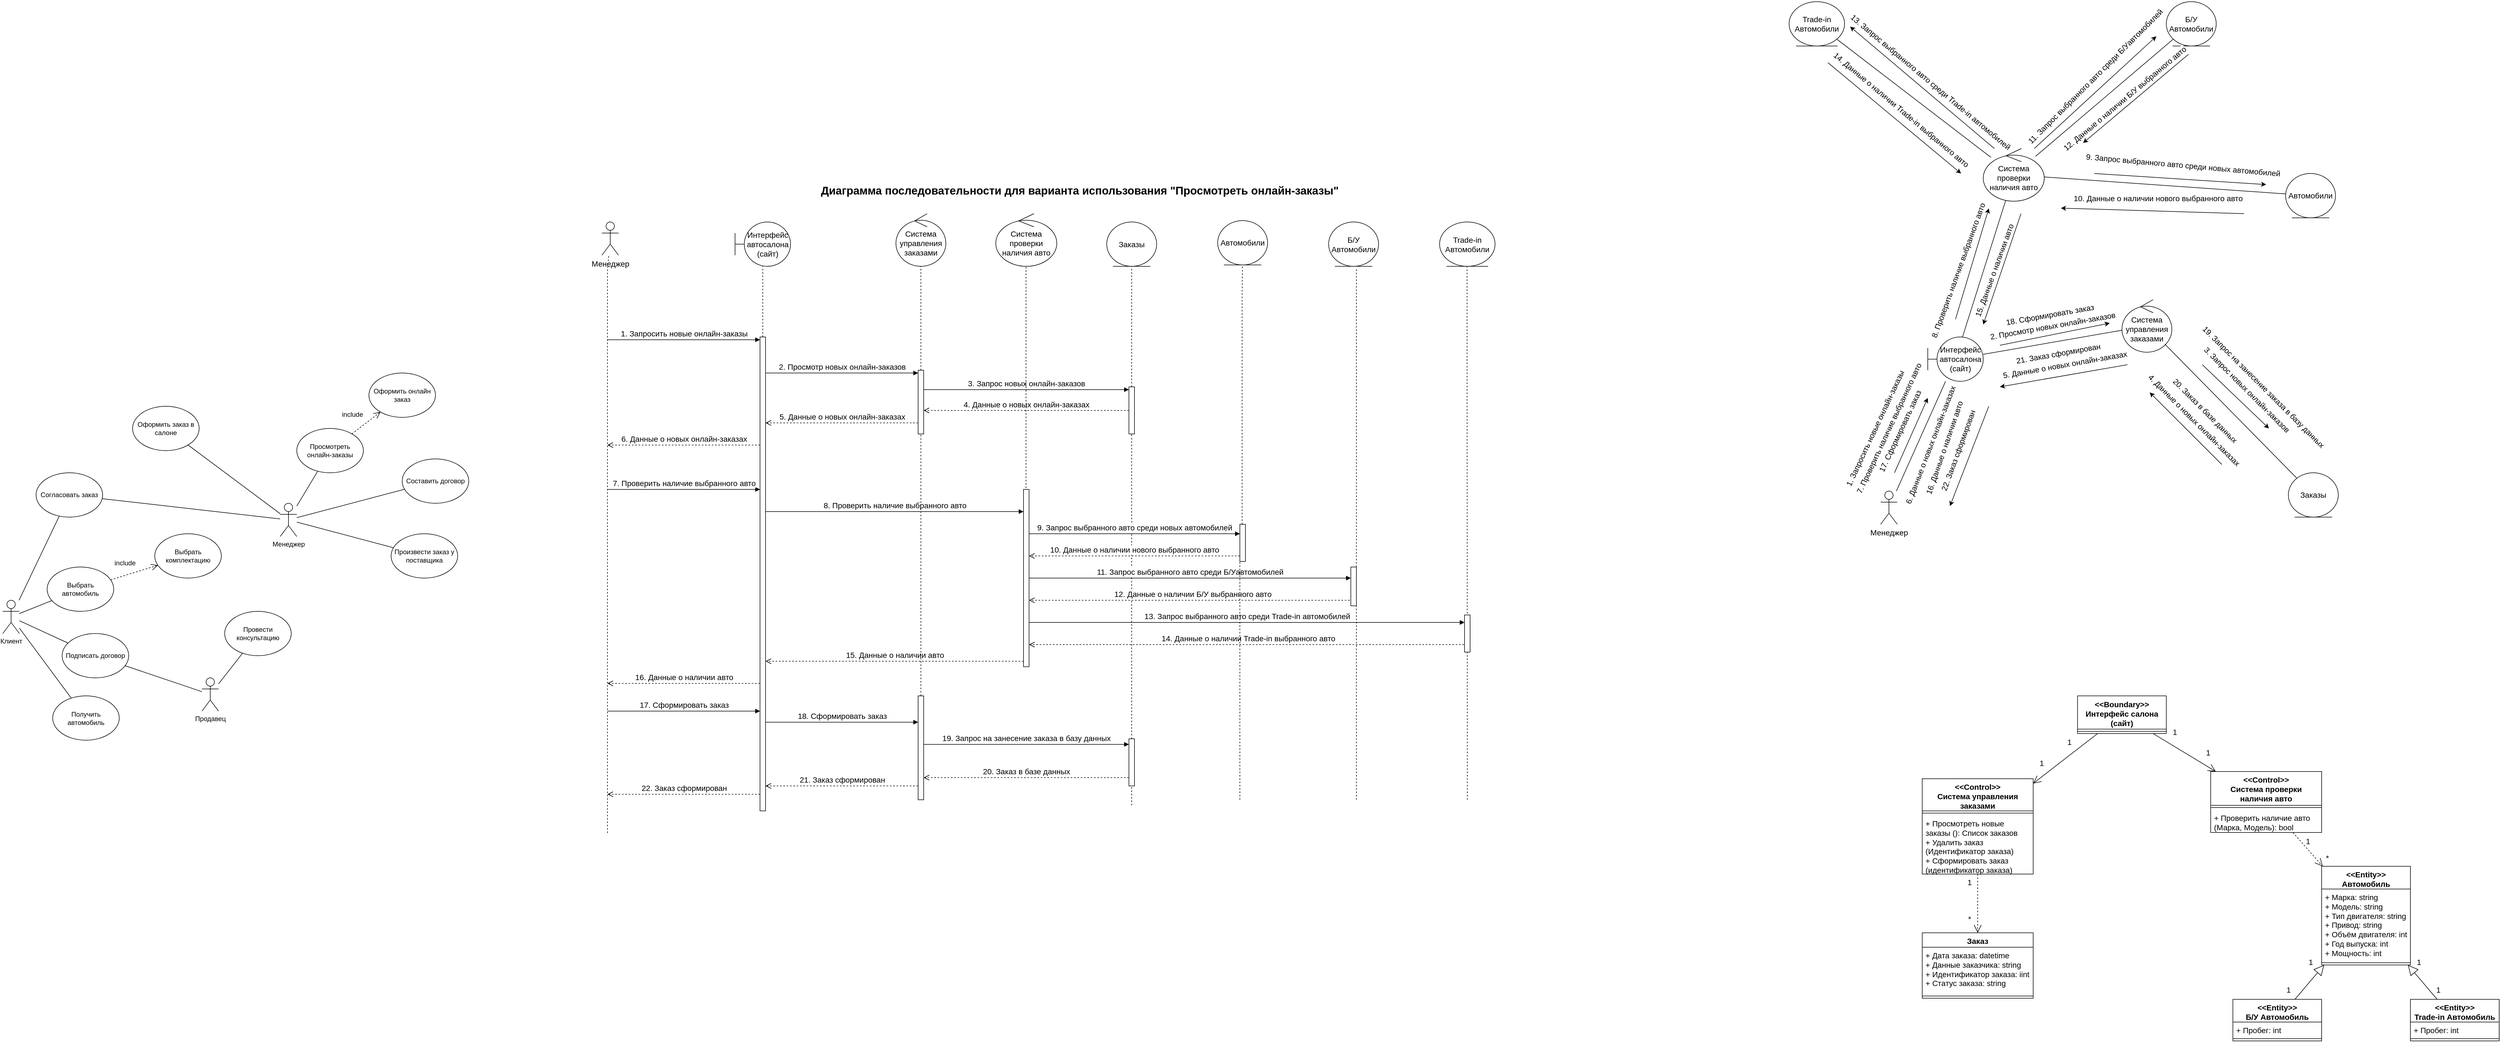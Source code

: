 <mxfile version="24.4.9" type="device">
  <diagram name="Страница — 1" id="2SIQm7E5dT8MYux1pku_">
    <mxGraphModel dx="1733" dy="2118" grid="1" gridSize="10" guides="1" tooltips="1" connect="1" arrows="1" fold="1" page="1" pageScale="1" pageWidth="827" pageHeight="1169" math="0" shadow="0">
      <root>
        <mxCell id="0" />
        <mxCell id="1" parent="0" />
        <mxCell id="SuQCljgCmP5aGSZ86cnu-1" value="Менеджер" style="shape=umlActor;verticalLabelPosition=bottom;verticalAlign=top;html=1;outlineConnect=0;" parent="1" vertex="1">
          <mxGeometry x="560" y="585" width="30" height="60" as="geometry" />
        </mxCell>
        <mxCell id="SuQCljgCmP5aGSZ86cnu-2" value="Просмотреть онлайн-заказы" style="ellipse;whiteSpace=wrap;html=1;" parent="1" vertex="1">
          <mxGeometry x="590" y="450" width="120" height="80" as="geometry" />
        </mxCell>
        <mxCell id="SuQCljgCmP5aGSZ86cnu-3" value="" style="endArrow=none;html=1;rounded=0;" parent="1" source="SuQCljgCmP5aGSZ86cnu-1" target="SuQCljgCmP5aGSZ86cnu-2" edge="1">
          <mxGeometry width="50" height="50" relative="1" as="geometry">
            <mxPoint x="800" y="700" as="sourcePoint" />
            <mxPoint x="850" y="650" as="targetPoint" />
          </mxGeometry>
        </mxCell>
        <mxCell id="SuQCljgCmP5aGSZ86cnu-6" value="Клиент" style="shape=umlActor;verticalLabelPosition=bottom;verticalAlign=top;html=1;outlineConnect=0;" parent="1" vertex="1">
          <mxGeometry x="60" y="760" width="30" height="60" as="geometry" />
        </mxCell>
        <mxCell id="SuQCljgCmP5aGSZ86cnu-7" value="Выбрать автомобиль" style="ellipse;whiteSpace=wrap;html=1;" parent="1" vertex="1">
          <mxGeometry x="140" y="700" width="120" height="80" as="geometry" />
        </mxCell>
        <mxCell id="SuQCljgCmP5aGSZ86cnu-8" value="" style="endArrow=none;html=1;rounded=0;" parent="1" source="SuQCljgCmP5aGSZ86cnu-6" target="SuQCljgCmP5aGSZ86cnu-7" edge="1">
          <mxGeometry width="50" height="50" relative="1" as="geometry">
            <mxPoint x="190" y="850" as="sourcePoint" />
            <mxPoint x="240" y="800" as="targetPoint" />
          </mxGeometry>
        </mxCell>
        <mxCell id="SuQCljgCmP5aGSZ86cnu-10" value="Выбрать комплектацию" style="ellipse;whiteSpace=wrap;html=1;" parent="1" vertex="1">
          <mxGeometry x="334" y="640" width="120" height="80" as="geometry" />
        </mxCell>
        <mxCell id="SuQCljgCmP5aGSZ86cnu-11" value="" style="endArrow=open;html=1;rounded=0;endFill=0;strokeWidth=1;endSize=10;dashed=1;" parent="1" source="SuQCljgCmP5aGSZ86cnu-7" target="SuQCljgCmP5aGSZ86cnu-10" edge="1">
          <mxGeometry width="50" height="50" relative="1" as="geometry">
            <mxPoint x="380" y="790" as="sourcePoint" />
            <mxPoint x="430" y="740" as="targetPoint" />
          </mxGeometry>
        </mxCell>
        <mxCell id="SuQCljgCmP5aGSZ86cnu-12" value="include" style="text;html=1;align=center;verticalAlign=middle;resizable=0;points=[];autosize=1;strokeColor=none;fillColor=none;" parent="1" vertex="1">
          <mxGeometry x="250" y="678" width="60" height="30" as="geometry" />
        </mxCell>
        <mxCell id="SuQCljgCmP5aGSZ86cnu-15" value="Оформить онлайн заказ" style="ellipse;whiteSpace=wrap;html=1;" parent="1" vertex="1">
          <mxGeometry x="720" y="350" width="120" height="80" as="geometry" />
        </mxCell>
        <mxCell id="SuQCljgCmP5aGSZ86cnu-16" value="Составить договор" style="ellipse;whiteSpace=wrap;html=1;" parent="1" vertex="1">
          <mxGeometry x="780" y="505" width="120" height="80" as="geometry" />
        </mxCell>
        <mxCell id="SuQCljgCmP5aGSZ86cnu-17" value="" style="endArrow=none;html=1;rounded=0;" parent="1" source="SuQCljgCmP5aGSZ86cnu-6" target="SuQCljgCmP5aGSZ86cnu-45" edge="1">
          <mxGeometry width="50" height="50" relative="1" as="geometry">
            <mxPoint x="180" y="640.001" as="sourcePoint" />
            <mxPoint x="320.036" y="636.745" as="targetPoint" />
          </mxGeometry>
        </mxCell>
        <mxCell id="SuQCljgCmP5aGSZ86cnu-18" value="Продавец" style="shape=umlActor;verticalLabelPosition=bottom;verticalAlign=top;html=1;outlineConnect=0;" parent="1" vertex="1">
          <mxGeometry x="419" y="900" width="30" height="60" as="geometry" />
        </mxCell>
        <mxCell id="SuQCljgCmP5aGSZ86cnu-19" value="Провести консультацию" style="ellipse;whiteSpace=wrap;html=1;" parent="1" vertex="1">
          <mxGeometry x="460" y="780" width="120" height="80" as="geometry" />
        </mxCell>
        <mxCell id="SuQCljgCmP5aGSZ86cnu-20" value="" style="endArrow=none;html=1;rounded=0;" parent="1" source="SuQCljgCmP5aGSZ86cnu-18" target="SuQCljgCmP5aGSZ86cnu-19" edge="1">
          <mxGeometry width="50" height="50" relative="1" as="geometry">
            <mxPoint x="471" y="860" as="sourcePoint" />
            <mxPoint x="521" y="810" as="targetPoint" />
          </mxGeometry>
        </mxCell>
        <mxCell id="SuQCljgCmP5aGSZ86cnu-24" value="" style="endArrow=none;html=1;rounded=0;" parent="1" source="SuQCljgCmP5aGSZ86cnu-1" target="SuQCljgCmP5aGSZ86cnu-25" edge="1">
          <mxGeometry width="50" height="50" relative="1" as="geometry">
            <mxPoint x="750" y="870" as="sourcePoint" />
            <mxPoint x="830" y="850" as="targetPoint" />
          </mxGeometry>
        </mxCell>
        <mxCell id="SuQCljgCmP5aGSZ86cnu-25" value="Произвести заказ у поставщика" style="ellipse;whiteSpace=wrap;html=1;" parent="1" vertex="1">
          <mxGeometry x="760" y="640" width="120" height="80" as="geometry" />
        </mxCell>
        <mxCell id="SuQCljgCmP5aGSZ86cnu-30" value="" style="endArrow=none;html=1;rounded=0;" parent="1" source="SuQCljgCmP5aGSZ86cnu-6" target="SuQCljgCmP5aGSZ86cnu-31" edge="1">
          <mxGeometry width="50" height="50" relative="1" as="geometry">
            <mxPoint x="267" y="870" as="sourcePoint" />
            <mxPoint x="217" y="880" as="targetPoint" />
          </mxGeometry>
        </mxCell>
        <mxCell id="SuQCljgCmP5aGSZ86cnu-31" value="Подписать договор" style="ellipse;whiteSpace=wrap;html=1;" parent="1" vertex="1">
          <mxGeometry x="167" y="820" width="120" height="80" as="geometry" />
        </mxCell>
        <mxCell id="SuQCljgCmP5aGSZ86cnu-32" value="Получить автомобиль" style="ellipse;whiteSpace=wrap;html=1;" parent="1" vertex="1">
          <mxGeometry x="150" y="932.5" width="120" height="80" as="geometry" />
        </mxCell>
        <mxCell id="SuQCljgCmP5aGSZ86cnu-33" value="" style="endArrow=none;html=1;rounded=0;" parent="1" source="SuQCljgCmP5aGSZ86cnu-6" target="SuQCljgCmP5aGSZ86cnu-32" edge="1">
          <mxGeometry width="50" height="50" relative="1" as="geometry">
            <mxPoint x="87" y="940" as="sourcePoint" />
            <mxPoint x="137" y="890" as="targetPoint" />
          </mxGeometry>
        </mxCell>
        <mxCell id="SuQCljgCmP5aGSZ86cnu-34" value="include" style="text;html=1;align=center;verticalAlign=middle;resizable=0;points=[];autosize=1;strokeColor=none;fillColor=none;" parent="1" vertex="1">
          <mxGeometry x="660" y="410" width="60" height="30" as="geometry" />
        </mxCell>
        <mxCell id="SuQCljgCmP5aGSZ86cnu-35" value="" style="endArrow=open;html=1;rounded=0;endFill=0;strokeWidth=1;endSize=10;dashed=1;" parent="1" source="SuQCljgCmP5aGSZ86cnu-2" target="SuQCljgCmP5aGSZ86cnu-15" edge="1">
          <mxGeometry width="50" height="50" relative="1" as="geometry">
            <mxPoint x="943" y="683" as="sourcePoint" />
            <mxPoint x="1029" y="657" as="targetPoint" />
          </mxGeometry>
        </mxCell>
        <mxCell id="SuQCljgCmP5aGSZ86cnu-36" value="" style="endArrow=none;html=1;rounded=0;" parent="1" source="SuQCljgCmP5aGSZ86cnu-18" target="SuQCljgCmP5aGSZ86cnu-31" edge="1">
          <mxGeometry width="50" height="50" relative="1" as="geometry">
            <mxPoint x="347" y="880" as="sourcePoint" />
            <mxPoint x="397" y="830" as="targetPoint" />
          </mxGeometry>
        </mxCell>
        <mxCell id="SuQCljgCmP5aGSZ86cnu-40" value="Оформить заказ в салоне" style="ellipse;whiteSpace=wrap;html=1;" parent="1" vertex="1">
          <mxGeometry x="294" y="410" width="120" height="80" as="geometry" />
        </mxCell>
        <mxCell id="SuQCljgCmP5aGSZ86cnu-41" value="" style="endArrow=none;html=1;rounded=0;" parent="1" source="SuQCljgCmP5aGSZ86cnu-1" target="SuQCljgCmP5aGSZ86cnu-40" edge="1">
          <mxGeometry width="50" height="50" relative="1" as="geometry">
            <mxPoint x="750" y="692" as="sourcePoint" />
            <mxPoint x="922" y="829" as="targetPoint" />
          </mxGeometry>
        </mxCell>
        <mxCell id="SuQCljgCmP5aGSZ86cnu-45" value="Согласовать заказ" style="ellipse;whiteSpace=wrap;html=1;" parent="1" vertex="1">
          <mxGeometry x="120" y="530" width="120" height="80" as="geometry" />
        </mxCell>
        <mxCell id="SuQCljgCmP5aGSZ86cnu-47" value="" style="endArrow=none;html=1;rounded=0;" parent="1" source="SuQCljgCmP5aGSZ86cnu-45" target="SuQCljgCmP5aGSZ86cnu-1" edge="1">
          <mxGeometry width="50" height="50" relative="1" as="geometry">
            <mxPoint x="99" y="770" as="sourcePoint" />
            <mxPoint x="172" y="618" as="targetPoint" />
          </mxGeometry>
        </mxCell>
        <mxCell id="SuQCljgCmP5aGSZ86cnu-48" value="" style="endArrow=none;html=1;rounded=0;" parent="1" source="SuQCljgCmP5aGSZ86cnu-1" target="SuQCljgCmP5aGSZ86cnu-16" edge="1">
          <mxGeometry width="50" height="50" relative="1" as="geometry">
            <mxPoint x="700" y="620" as="sourcePoint" />
            <mxPoint x="750" y="570" as="targetPoint" />
          </mxGeometry>
        </mxCell>
        <mxCell id="SuQCljgCmP5aGSZ86cnu-50" value="&lt;font style=&quot;font-size: 14px;&quot;&gt;Интерфейс автосалона (сайт)&lt;/font&gt;" style="shape=umlBoundary;whiteSpace=wrap;html=1;" parent="1" vertex="1">
          <mxGeometry x="1380" y="77.5" width="100" height="80" as="geometry" />
        </mxCell>
        <mxCell id="SuQCljgCmP5aGSZ86cnu-51" value="&lt;font style=&quot;font-size: 14px;&quot;&gt;Менеджер&lt;/font&gt;" style="shape=umlActor;verticalLabelPosition=bottom;verticalAlign=top;html=1;outlineConnect=0;" parent="1" vertex="1">
          <mxGeometry x="1140" y="77.5" width="30" height="60" as="geometry" />
        </mxCell>
        <mxCell id="SuQCljgCmP5aGSZ86cnu-52" value="" style="endArrow=none;dashed=1;html=1;rounded=0;" parent="1" target="SuQCljgCmP5aGSZ86cnu-51" edge="1">
          <mxGeometry width="50" height="50" relative="1" as="geometry">
            <mxPoint x="1150" y="1180" as="sourcePoint" />
            <mxPoint x="1150" y="145" as="targetPoint" />
            <Array as="points">
              <mxPoint x="1150" y="165" />
            </Array>
          </mxGeometry>
        </mxCell>
        <mxCell id="SuQCljgCmP5aGSZ86cnu-53" value="&lt;font style=&quot;font-size: 14px;&quot;&gt;Система управления заказами&lt;/font&gt;" style="ellipse;shape=umlControl;whiteSpace=wrap;html=1;" parent="1" vertex="1">
          <mxGeometry x="1670" y="62.5" width="90" height="95" as="geometry" />
        </mxCell>
        <mxCell id="SuQCljgCmP5aGSZ86cnu-54" value="&lt;font style=&quot;font-size: 14px;&quot;&gt;Заказы&lt;/font&gt;" style="ellipse;shape=umlEntity;whiteSpace=wrap;html=1;" parent="1" vertex="1">
          <mxGeometry x="2050" y="77.5" width="90" height="80" as="geometry" />
        </mxCell>
        <mxCell id="SuQCljgCmP5aGSZ86cnu-55" value="" style="endArrow=none;dashed=1;html=1;rounded=0;" parent="1" source="SuQCljgCmP5aGSZ86cnu-63" target="SuQCljgCmP5aGSZ86cnu-53" edge="1">
          <mxGeometry width="50" height="50" relative="1" as="geometry">
            <mxPoint x="1715" y="435" as="sourcePoint" />
            <mxPoint x="1660" y="175" as="targetPoint" />
          </mxGeometry>
        </mxCell>
        <mxCell id="SuQCljgCmP5aGSZ86cnu-56" value="" style="endArrow=none;dashed=1;html=1;rounded=0;" parent="1" source="SuQCljgCmP5aGSZ86cnu-59" target="SuQCljgCmP5aGSZ86cnu-50" edge="1">
          <mxGeometry width="50" height="50" relative="1" as="geometry">
            <mxPoint x="1431" y="495" as="sourcePoint" />
            <mxPoint x="1626" y="165" as="targetPoint" />
          </mxGeometry>
        </mxCell>
        <mxCell id="SuQCljgCmP5aGSZ86cnu-57" value="&lt;font style=&quot;font-size: 14px;&quot;&gt;1. Запросить новые онлайн-заказы&lt;/font&gt;" style="html=1;verticalAlign=bottom;endArrow=block;curved=0;rounded=0;entryX=0;entryY=0;entryDx=0;entryDy=5;" parent="1" target="SuQCljgCmP5aGSZ86cnu-59" edge="1">
          <mxGeometry relative="1" as="geometry">
            <mxPoint x="1150" y="290" as="sourcePoint" />
          </mxGeometry>
        </mxCell>
        <mxCell id="SuQCljgCmP5aGSZ86cnu-59" value="" style="html=1;points=[[0,0,0,0,5],[0,1,0,0,-5],[1,0,0,0,5],[1,1,0,0,-5]];perimeter=orthogonalPerimeter;outlineConnect=0;targetShapes=umlLifeline;portConstraint=eastwest;newEdgeStyle={&quot;curved&quot;:0,&quot;rounded&quot;:0};" parent="1" vertex="1">
          <mxGeometry x="1425" y="285" width="10" height="855" as="geometry" />
        </mxCell>
        <mxCell id="SuQCljgCmP5aGSZ86cnu-60" value="&lt;font style=&quot;font-size: 14px;&quot;&gt;2. Просмотр новых онлайн-заказов&lt;/font&gt;" style="html=1;verticalAlign=bottom;endArrow=block;curved=0;rounded=0;entryX=0;entryY=0;entryDx=0;entryDy=5;" parent="1" source="SuQCljgCmP5aGSZ86cnu-59" target="SuQCljgCmP5aGSZ86cnu-63" edge="1">
          <mxGeometry relative="1" as="geometry">
            <mxPoint x="1520" y="240" as="sourcePoint" />
          </mxGeometry>
        </mxCell>
        <mxCell id="SuQCljgCmP5aGSZ86cnu-61" value="&lt;font style=&quot;font-size: 14px;&quot;&gt;5. Данные о новых онлайн-заказах&lt;/font&gt;" style="html=1;verticalAlign=bottom;endArrow=open;dashed=1;endSize=8;curved=0;rounded=0;" parent="1" source="SuQCljgCmP5aGSZ86cnu-63" target="SuQCljgCmP5aGSZ86cnu-59" edge="1">
          <mxGeometry relative="1" as="geometry">
            <mxPoint x="1420.0" y="490" as="targetPoint" />
            <Array as="points">
              <mxPoint x="1570" y="440" />
            </Array>
          </mxGeometry>
        </mxCell>
        <mxCell id="SuQCljgCmP5aGSZ86cnu-62" value="" style="endArrow=none;dashed=1;html=1;rounded=0;" parent="1" target="SuQCljgCmP5aGSZ86cnu-63" edge="1">
          <mxGeometry width="50" height="50" relative="1" as="geometry">
            <mxPoint x="1715" y="435" as="sourcePoint" />
            <mxPoint x="1715" y="155" as="targetPoint" />
          </mxGeometry>
        </mxCell>
        <mxCell id="SuQCljgCmP5aGSZ86cnu-63" value="" style="html=1;points=[[0,0,0,0,5],[0,1,0,0,-5],[1,0,0,0,5],[1,1,0,0,-5]];perimeter=orthogonalPerimeter;outlineConnect=0;targetShapes=umlLifeline;portConstraint=eastwest;newEdgeStyle={&quot;curved&quot;:0,&quot;rounded&quot;:0};" parent="1" vertex="1">
          <mxGeometry x="1710" y="345" width="10" height="115" as="geometry" />
        </mxCell>
        <mxCell id="SuQCljgCmP5aGSZ86cnu-64" value="" style="endArrow=none;dashed=1;html=1;rounded=0;entryX=0.5;entryY=1;entryDx=0;entryDy=0;" parent="1" source="SuQCljgCmP5aGSZ86cnu-68" target="SuQCljgCmP5aGSZ86cnu-54" edge="1">
          <mxGeometry width="50" height="50" relative="1" as="geometry">
            <mxPoint x="2095" y="585" as="sourcePoint" />
            <mxPoint x="2120" y="215" as="targetPoint" />
          </mxGeometry>
        </mxCell>
        <mxCell id="SuQCljgCmP5aGSZ86cnu-65" value="&lt;font style=&quot;font-size: 14px;&quot;&gt;3. Запрос новых онлайн-заказов&lt;/font&gt;" style="html=1;verticalAlign=bottom;endArrow=block;curved=0;rounded=0;entryX=0;entryY=0;entryDx=0;entryDy=5;" parent="1" source="SuQCljgCmP5aGSZ86cnu-63" target="SuQCljgCmP5aGSZ86cnu-68" edge="1">
          <mxGeometry relative="1" as="geometry">
            <mxPoint x="1960" y="450" as="sourcePoint" />
          </mxGeometry>
        </mxCell>
        <mxCell id="SuQCljgCmP5aGSZ86cnu-66" value="&lt;font style=&quot;font-size: 14px;&quot;&gt;4. Данные о новых онлайн-заказах&lt;/font&gt;" style="html=1;verticalAlign=bottom;endArrow=open;dashed=1;endSize=8;curved=0;rounded=0;" parent="1" source="SuQCljgCmP5aGSZ86cnu-68" target="SuQCljgCmP5aGSZ86cnu-63" edge="1">
          <mxGeometry relative="1" as="geometry">
            <mxPoint x="1740" y="435" as="targetPoint" />
            <mxPoint x="2030" y="435" as="sourcePoint" />
          </mxGeometry>
        </mxCell>
        <mxCell id="SuQCljgCmP5aGSZ86cnu-67" value="" style="endArrow=none;dashed=1;html=1;rounded=0;entryX=0.5;entryY=1;entryDx=0;entryDy=0;" parent="1" source="SuQCljgCmP5aGSZ86cnu-116" target="SuQCljgCmP5aGSZ86cnu-68" edge="1">
          <mxGeometry width="50" height="50" relative="1" as="geometry">
            <mxPoint x="2095" y="1130" as="sourcePoint" />
            <mxPoint x="2095" y="148" as="targetPoint" />
          </mxGeometry>
        </mxCell>
        <mxCell id="SuQCljgCmP5aGSZ86cnu-68" value="" style="html=1;points=[[0,0,0,0,5],[0,1,0,0,-5],[1,0,0,0,5],[1,1,0,0,-5]];perimeter=orthogonalPerimeter;outlineConnect=0;targetShapes=umlLifeline;portConstraint=eastwest;newEdgeStyle={&quot;curved&quot;:0,&quot;rounded&quot;:0};" parent="1" vertex="1">
          <mxGeometry x="2090" y="375" width="10" height="85" as="geometry" />
        </mxCell>
        <mxCell id="SuQCljgCmP5aGSZ86cnu-71" value="&lt;span style=&quot;font-size: 14px;&quot;&gt;6. Данные о новых онлайн-заказах&lt;/span&gt;" style="html=1;verticalAlign=bottom;endArrow=open;dashed=1;endSize=8;curved=0;rounded=0;" parent="1" source="SuQCljgCmP5aGSZ86cnu-59" edge="1">
          <mxGeometry x="0.001" relative="1" as="geometry">
            <mxPoint x="1150" y="480" as="targetPoint" />
            <mxPoint x="1404" y="510" as="sourcePoint" />
            <Array as="points">
              <mxPoint x="1300" y="480" />
            </Array>
            <mxPoint as="offset" />
          </mxGeometry>
        </mxCell>
        <mxCell id="SuQCljgCmP5aGSZ86cnu-79" value="&lt;font style=&quot;font-size: 20px;&quot;&gt;&lt;b&gt;Диаграмма последовательности для варианта использования &quot;Просмотреть онлайн-заказы&quot;&lt;/b&gt;&lt;/font&gt;" style="text;html=1;align=center;verticalAlign=middle;resizable=0;points=[];autosize=1;strokeColor=none;fillColor=none;" parent="1" vertex="1">
          <mxGeometry x="1521" width="960" height="40" as="geometry" />
        </mxCell>
        <mxCell id="SuQCljgCmP5aGSZ86cnu-80" value="&lt;font style=&quot;font-size: 14px;&quot;&gt;Автомобили&lt;/font&gt;" style="ellipse;shape=umlEntity;whiteSpace=wrap;html=1;" parent="1" vertex="1">
          <mxGeometry x="2250" y="75" width="90" height="80" as="geometry" />
        </mxCell>
        <mxCell id="SuQCljgCmP5aGSZ86cnu-81" value="&lt;font style=&quot;font-size: 14px;&quot;&gt;Б/У Автомобили&lt;/font&gt;" style="ellipse;shape=umlEntity;whiteSpace=wrap;html=1;" parent="1" vertex="1">
          <mxGeometry x="2450" y="77.5" width="90" height="80" as="geometry" />
        </mxCell>
        <mxCell id="SuQCljgCmP5aGSZ86cnu-82" value="&lt;font style=&quot;font-size: 14px;&quot;&gt;Trade-in&lt;/font&gt;&lt;div style=&quot;font-size: 14px;&quot;&gt;&lt;font style=&quot;font-size: 14px;&quot;&gt;Автомобили&lt;/font&gt;&lt;/div&gt;" style="ellipse;shape=umlEntity;whiteSpace=wrap;html=1;" parent="1" vertex="1">
          <mxGeometry x="2650" y="77.5" width="100" height="80" as="geometry" />
        </mxCell>
        <mxCell id="SuQCljgCmP5aGSZ86cnu-86" value="&lt;font style=&quot;font-size: 14px;&quot;&gt;7. Проверить наличие выбранного авто&lt;/font&gt;" style="html=1;verticalAlign=bottom;endArrow=block;curved=0;rounded=0;" parent="1" edge="1">
          <mxGeometry relative="1" as="geometry">
            <mxPoint x="1150" y="560" as="sourcePoint" />
            <mxPoint x="1425" y="560" as="targetPoint" />
          </mxGeometry>
        </mxCell>
        <mxCell id="SuQCljgCmP5aGSZ86cnu-87" value="&lt;font style=&quot;font-size: 14px;&quot;&gt;Система проверки наличия авто&lt;/font&gt;" style="ellipse;shape=umlControl;whiteSpace=wrap;html=1;" parent="1" vertex="1">
          <mxGeometry x="1850" y="62.5" width="110" height="95" as="geometry" />
        </mxCell>
        <mxCell id="SuQCljgCmP5aGSZ86cnu-88" value="" style="endArrow=none;dashed=1;html=1;rounded=0;" parent="1" source="SuQCljgCmP5aGSZ86cnu-131" target="SuQCljgCmP5aGSZ86cnu-80" edge="1">
          <mxGeometry width="50" height="50" relative="1" as="geometry">
            <mxPoint x="2290" y="1120" as="sourcePoint" />
            <mxPoint x="2294" y="190" as="targetPoint" />
            <Array as="points">
              <mxPoint x="2294" y="216" />
            </Array>
          </mxGeometry>
        </mxCell>
        <mxCell id="SuQCljgCmP5aGSZ86cnu-89" value="" style="endArrow=none;dashed=1;html=1;rounded=0;" parent="1" source="SuQCljgCmP5aGSZ86cnu-133" edge="1">
          <mxGeometry width="50" height="50" relative="1" as="geometry">
            <mxPoint x="2500" y="1120" as="sourcePoint" />
            <mxPoint x="2500" y="160" as="targetPoint" />
            <Array as="points">
              <mxPoint x="2500" y="250" />
            </Array>
          </mxGeometry>
        </mxCell>
        <mxCell id="SuQCljgCmP5aGSZ86cnu-90" value="" style="endArrow=none;dashed=1;html=1;rounded=0;" parent="1" edge="1">
          <mxGeometry width="50" height="50" relative="1" as="geometry">
            <mxPoint x="2700" y="1120" as="sourcePoint" />
            <mxPoint x="2699.5" y="157.5" as="targetPoint" />
            <Array as="points">
              <mxPoint x="2699.5" y="247.5" />
            </Array>
          </mxGeometry>
        </mxCell>
        <mxCell id="SuQCljgCmP5aGSZ86cnu-91" value="" style="endArrow=none;dashed=1;html=1;rounded=0;" parent="1" edge="1">
          <mxGeometry width="50" height="50" relative="1" as="geometry">
            <mxPoint x="1904.5" y="839.5" as="sourcePoint" />
            <mxPoint x="1904.5" y="157.5" as="targetPoint" />
            <Array as="points">
              <mxPoint x="1904.5" y="247.5" />
            </Array>
          </mxGeometry>
        </mxCell>
        <mxCell id="SuQCljgCmP5aGSZ86cnu-92" value="" style="html=1;points=[[0,0,0,0,5],[0,1,0,0,-5],[1,0,0,0,5],[1,1,0,0,-5]];perimeter=orthogonalPerimeter;outlineConnect=0;targetShapes=umlLifeline;portConstraint=eastwest;newEdgeStyle={&quot;curved&quot;:0,&quot;rounded&quot;:0};" parent="1" vertex="1">
          <mxGeometry x="1900" y="560" width="10" height="320" as="geometry" />
        </mxCell>
        <mxCell id="SuQCljgCmP5aGSZ86cnu-98" value="&lt;font style=&quot;font-size: 14px;&quot;&gt;8. Проверить наличие выбранного авто&lt;/font&gt;" style="html=1;verticalAlign=bottom;endArrow=block;curved=0;rounded=0;" parent="1" source="SuQCljgCmP5aGSZ86cnu-59" target="SuQCljgCmP5aGSZ86cnu-92" edge="1">
          <mxGeometry relative="1" as="geometry">
            <mxPoint x="1510" y="600" as="sourcePoint" />
            <mxPoint x="1785" y="600" as="targetPoint" />
            <Array as="points">
              <mxPoint x="1660" y="600" />
            </Array>
          </mxGeometry>
        </mxCell>
        <mxCell id="SuQCljgCmP5aGSZ86cnu-100" value="&lt;font style=&quot;font-size: 14px;&quot;&gt;9. Запрос выбранного авто среди новых автомобилей&lt;/font&gt;" style="html=1;verticalAlign=bottom;endArrow=block;curved=0;rounded=0;" parent="1" source="SuQCljgCmP5aGSZ86cnu-92" edge="1">
          <mxGeometry relative="1" as="geometry">
            <mxPoint x="1930" y="640" as="sourcePoint" />
            <mxPoint x="2290" y="640" as="targetPoint" />
            <Array as="points" />
          </mxGeometry>
        </mxCell>
        <mxCell id="SuQCljgCmP5aGSZ86cnu-101" value="&lt;font style=&quot;font-size: 14px;&quot;&gt;10. Данные о наличии нового выбранного авто&lt;/font&gt;" style="html=1;verticalAlign=bottom;endArrow=open;dashed=1;endSize=8;curved=0;rounded=0;" parent="1" target="SuQCljgCmP5aGSZ86cnu-92" edge="1">
          <mxGeometry relative="1" as="geometry">
            <mxPoint x="1920" y="679.41" as="targetPoint" />
            <mxPoint x="2290" y="680" as="sourcePoint" />
          </mxGeometry>
        </mxCell>
        <mxCell id="SuQCljgCmP5aGSZ86cnu-102" value="&lt;font style=&quot;font-size: 14px;&quot;&gt;11. Запрос выбранного авто среди Б/Уавтомобилей&lt;/font&gt;" style="html=1;verticalAlign=bottom;endArrow=block;curved=0;rounded=0;" parent="1" edge="1">
          <mxGeometry relative="1" as="geometry">
            <mxPoint x="1910" y="720" as="sourcePoint" />
            <mxPoint x="2490" y="720" as="targetPoint" />
            <Array as="points">
              <mxPoint x="2155" y="720" />
            </Array>
          </mxGeometry>
        </mxCell>
        <mxCell id="SuQCljgCmP5aGSZ86cnu-103" value="&lt;font style=&quot;font-size: 14px;&quot;&gt;12. Данные о наличии Б/У выбранного авто&lt;/font&gt;" style="html=1;verticalAlign=bottom;endArrow=open;dashed=1;endSize=8;curved=0;rounded=0;" parent="1" edge="1">
          <mxGeometry relative="1" as="geometry">
            <mxPoint x="1910" y="760" as="targetPoint" />
            <mxPoint x="2500" y="760" as="sourcePoint" />
          </mxGeometry>
        </mxCell>
        <mxCell id="SuQCljgCmP5aGSZ86cnu-104" value="&lt;font style=&quot;font-size: 14px;&quot;&gt;13. Запрос выбранного авто среди Trade-in автомобилей&lt;/font&gt;" style="html=1;verticalAlign=bottom;endArrow=block;curved=0;rounded=0;" parent="1" target="SuQCljgCmP5aGSZ86cnu-135" edge="1">
          <mxGeometry relative="1" as="geometry">
            <mxPoint x="1910" y="800" as="sourcePoint" />
            <mxPoint x="2690" y="800" as="targetPoint" />
            <Array as="points">
              <mxPoint x="2155" y="800" />
            </Array>
          </mxGeometry>
        </mxCell>
        <mxCell id="SuQCljgCmP5aGSZ86cnu-105" value="&lt;font style=&quot;font-size: 14px;&quot;&gt;14. Данные о наличии Trade-in выбранного авто&lt;/font&gt;" style="html=1;verticalAlign=bottom;endArrow=open;dashed=1;endSize=8;curved=0;rounded=0;" parent="1" edge="1">
          <mxGeometry relative="1" as="geometry">
            <mxPoint x="1910" y="840" as="targetPoint" />
            <mxPoint x="2700" y="840" as="sourcePoint" />
          </mxGeometry>
        </mxCell>
        <mxCell id="SuQCljgCmP5aGSZ86cnu-108" value="&lt;font style=&quot;font-size: 14px;&quot;&gt;15. Данные о наличии авто&lt;/font&gt;" style="html=1;verticalAlign=bottom;endArrow=open;dashed=1;endSize=8;curved=0;rounded=0;" parent="1" target="SuQCljgCmP5aGSZ86cnu-59" edge="1">
          <mxGeometry relative="1" as="geometry">
            <mxPoint x="1520" y="870" as="targetPoint" />
            <mxPoint x="1900" y="870" as="sourcePoint" />
          </mxGeometry>
        </mxCell>
        <mxCell id="SuQCljgCmP5aGSZ86cnu-109" value="&lt;font style=&quot;font-size: 14px;&quot;&gt;16. Данные о наличии авто&lt;/font&gt;" style="html=1;verticalAlign=bottom;endArrow=open;dashed=1;endSize=8;curved=0;rounded=0;" parent="1" edge="1">
          <mxGeometry relative="1" as="geometry">
            <mxPoint x="1150" y="910" as="targetPoint" />
            <mxPoint x="1425" y="910" as="sourcePoint" />
          </mxGeometry>
        </mxCell>
        <mxCell id="SuQCljgCmP5aGSZ86cnu-110" value="&lt;font style=&quot;font-size: 14px;&quot;&gt;17. Сформировать заказ&lt;/font&gt;" style="html=1;verticalAlign=bottom;endArrow=block;curved=0;rounded=0;" parent="1" edge="1">
          <mxGeometry relative="1" as="geometry">
            <mxPoint x="1150" y="960" as="sourcePoint" />
            <mxPoint x="1425" y="960" as="targetPoint" />
          </mxGeometry>
        </mxCell>
        <mxCell id="SuQCljgCmP5aGSZ86cnu-111" value="" style="endArrow=none;dashed=1;html=1;rounded=0;" parent="1" source="SuQCljgCmP5aGSZ86cnu-112" target="SuQCljgCmP5aGSZ86cnu-63" edge="1">
          <mxGeometry width="50" height="50" relative="1" as="geometry">
            <mxPoint x="1714" y="1010" as="sourcePoint" />
            <mxPoint x="1714.47" y="470" as="targetPoint" />
          </mxGeometry>
        </mxCell>
        <mxCell id="SuQCljgCmP5aGSZ86cnu-113" value="" style="endArrow=none;dashed=1;html=1;rounded=0;" parent="1" target="SuQCljgCmP5aGSZ86cnu-112" edge="1">
          <mxGeometry width="50" height="50" relative="1" as="geometry">
            <mxPoint x="1714" y="1010" as="sourcePoint" />
            <mxPoint x="1714" y="460" as="targetPoint" />
          </mxGeometry>
        </mxCell>
        <mxCell id="SuQCljgCmP5aGSZ86cnu-112" value="" style="html=1;points=[[0,0,0,0,5],[0,1,0,0,-5],[1,0,0,0,5],[1,1,0,0,-5]];perimeter=orthogonalPerimeter;outlineConnect=0;targetShapes=umlLifeline;portConstraint=eastwest;newEdgeStyle={&quot;curved&quot;:0,&quot;rounded&quot;:0};" parent="1" vertex="1">
          <mxGeometry x="1710" y="932.5" width="10" height="187.5" as="geometry" />
        </mxCell>
        <mxCell id="SuQCljgCmP5aGSZ86cnu-114" value="&lt;font style=&quot;font-size: 14px;&quot;&gt;18. Сформировать заказ&lt;/font&gt;" style="html=1;verticalAlign=bottom;endArrow=block;curved=0;rounded=0;" parent="1" edge="1">
          <mxGeometry relative="1" as="geometry">
            <mxPoint x="1435" y="980" as="sourcePoint" />
            <mxPoint x="1710" y="980" as="targetPoint" />
          </mxGeometry>
        </mxCell>
        <mxCell id="SuQCljgCmP5aGSZ86cnu-117" value="" style="endArrow=none;dashed=1;html=1;rounded=0;entryX=0.5;entryY=1;entryDx=0;entryDy=0;" parent="1" target="SuQCljgCmP5aGSZ86cnu-116" edge="1">
          <mxGeometry width="50" height="50" relative="1" as="geometry">
            <mxPoint x="2095" y="1130" as="sourcePoint" />
            <mxPoint x="2095" y="460" as="targetPoint" />
          </mxGeometry>
        </mxCell>
        <mxCell id="SuQCljgCmP5aGSZ86cnu-116" value="" style="html=1;points=[[0,0,0,0,5],[0,1,0,0,-5],[1,0,0,0,5],[1,1,0,0,-5]];perimeter=orthogonalPerimeter;outlineConnect=0;targetShapes=umlLifeline;portConstraint=eastwest;newEdgeStyle={&quot;curved&quot;:0,&quot;rounded&quot;:0};" parent="1" vertex="1">
          <mxGeometry x="2090" y="1010" width="10" height="85" as="geometry" />
        </mxCell>
        <mxCell id="SuQCljgCmP5aGSZ86cnu-118" value="&lt;font style=&quot;font-size: 14px;&quot;&gt;19. Запрос на занесение заказа в базу данных&lt;/font&gt;" style="html=1;verticalAlign=bottom;endArrow=block;curved=0;rounded=0;" parent="1" target="SuQCljgCmP5aGSZ86cnu-116" edge="1">
          <mxGeometry relative="1" as="geometry">
            <mxPoint x="1720" y="1020" as="sourcePoint" />
            <mxPoint x="1995" y="1020" as="targetPoint" />
          </mxGeometry>
        </mxCell>
        <mxCell id="SuQCljgCmP5aGSZ86cnu-119" value="&lt;font style=&quot;font-size: 14px;&quot;&gt;20. Заказ в базе данных&lt;/font&gt;" style="html=1;verticalAlign=bottom;endArrow=open;dashed=1;endSize=8;curved=0;rounded=0;" parent="1" target="SuQCljgCmP5aGSZ86cnu-112" edge="1">
          <mxGeometry relative="1" as="geometry">
            <mxPoint x="1815" y="1080" as="targetPoint" />
            <mxPoint x="2090" y="1080" as="sourcePoint" />
          </mxGeometry>
        </mxCell>
        <mxCell id="SuQCljgCmP5aGSZ86cnu-120" value="&lt;font style=&quot;font-size: 14px;&quot;&gt;21. Заказ сформирован&lt;/font&gt;" style="html=1;verticalAlign=bottom;endArrow=open;dashed=1;endSize=8;curved=0;rounded=0;" parent="1" target="SuQCljgCmP5aGSZ86cnu-59" edge="1">
          <mxGeometry relative="1" as="geometry">
            <mxPoint x="1400" y="1095" as="targetPoint" />
            <mxPoint x="1710" y="1095" as="sourcePoint" />
          </mxGeometry>
        </mxCell>
        <mxCell id="SuQCljgCmP5aGSZ86cnu-121" value="&lt;font style=&quot;font-size: 14px;&quot;&gt;22. Заказ сформирован&lt;/font&gt;" style="html=1;verticalAlign=bottom;endArrow=open;dashed=1;endSize=8;curved=0;rounded=0;" parent="1" edge="1">
          <mxGeometry relative="1" as="geometry">
            <mxPoint x="1150" y="1110" as="targetPoint" />
            <mxPoint x="1425" y="1110" as="sourcePoint" />
          </mxGeometry>
        </mxCell>
        <mxCell id="SuQCljgCmP5aGSZ86cnu-122" value="&lt;font style=&quot;font-size: 14px;&quot;&gt;Менеджер&lt;/font&gt;" style="shape=umlActor;verticalLabelPosition=bottom;verticalAlign=top;html=1;outlineConnect=0;" parent="1" vertex="1">
          <mxGeometry x="3445" y="563" width="30" height="60" as="geometry" />
        </mxCell>
        <mxCell id="SuQCljgCmP5aGSZ86cnu-123" value="&lt;font style=&quot;font-size: 14px;&quot;&gt;Интерфейс автосалона&lt;/font&gt;&lt;div&gt;&lt;font style=&quot;font-size: 14px;&quot;&gt;(сайт)&lt;/font&gt;&lt;/div&gt;" style="shape=umlBoundary;whiteSpace=wrap;html=1;" parent="1" vertex="1">
          <mxGeometry x="3530" y="285" width="100" height="80" as="geometry" />
        </mxCell>
        <mxCell id="SuQCljgCmP5aGSZ86cnu-124" value="&lt;font style=&quot;font-size: 14px;&quot;&gt;Система управления заказами&lt;/font&gt;" style="ellipse;shape=umlControl;whiteSpace=wrap;html=1;" parent="1" vertex="1">
          <mxGeometry x="3880" y="217.5" width="90" height="95" as="geometry" />
        </mxCell>
        <mxCell id="SuQCljgCmP5aGSZ86cnu-126" value="&lt;font style=&quot;font-size: 14px;&quot;&gt;Заказы&lt;/font&gt;" style="ellipse;shape=umlEntity;whiteSpace=wrap;html=1;" parent="1" vertex="1">
          <mxGeometry x="4180" y="530" width="90" height="80" as="geometry" />
        </mxCell>
        <mxCell id="SuQCljgCmP5aGSZ86cnu-132" value="" style="endArrow=none;dashed=1;html=1;rounded=0;" parent="1" target="SuQCljgCmP5aGSZ86cnu-131" edge="1">
          <mxGeometry width="50" height="50" relative="1" as="geometry">
            <mxPoint x="2290" y="1120" as="sourcePoint" />
            <mxPoint x="2295" y="155" as="targetPoint" />
            <Array as="points" />
          </mxGeometry>
        </mxCell>
        <mxCell id="SuQCljgCmP5aGSZ86cnu-131" value="" style="html=1;points=[[0,0,0,0,5],[0,1,0,0,-5],[1,0,0,0,5],[1,1,0,0,-5]];perimeter=orthogonalPerimeter;outlineConnect=0;targetShapes=umlLifeline;portConstraint=eastwest;newEdgeStyle={&quot;curved&quot;:0,&quot;rounded&quot;:0};" parent="1" vertex="1">
          <mxGeometry x="2290" y="623" width="10" height="67" as="geometry" />
        </mxCell>
        <mxCell id="SuQCljgCmP5aGSZ86cnu-134" value="" style="endArrow=none;dashed=1;html=1;rounded=0;" parent="1" target="SuQCljgCmP5aGSZ86cnu-133" edge="1">
          <mxGeometry width="50" height="50" relative="1" as="geometry">
            <mxPoint x="2500" y="1120" as="sourcePoint" />
            <mxPoint x="2500" y="160" as="targetPoint" />
            <Array as="points" />
          </mxGeometry>
        </mxCell>
        <mxCell id="SuQCljgCmP5aGSZ86cnu-133" value="" style="html=1;points=[[0,0,0,0,5],[0,1,0,0,-5],[1,0,0,0,5],[1,1,0,0,-5]];perimeter=orthogonalPerimeter;outlineConnect=0;targetShapes=umlLifeline;portConstraint=eastwest;newEdgeStyle={&quot;curved&quot;:0,&quot;rounded&quot;:0};" parent="1" vertex="1">
          <mxGeometry x="2490" y="700" width="10" height="70" as="geometry" />
        </mxCell>
        <mxCell id="SuQCljgCmP5aGSZ86cnu-135" value="" style="html=1;points=[[0,0,0,0,5],[0,1,0,0,-5],[1,0,0,0,5],[1,1,0,0,-5]];perimeter=orthogonalPerimeter;outlineConnect=0;targetShapes=umlLifeline;portConstraint=eastwest;newEdgeStyle={&quot;curved&quot;:0,&quot;rounded&quot;:0};" parent="1" vertex="1">
          <mxGeometry x="2695" y="786.5" width="10" height="67" as="geometry" />
        </mxCell>
        <mxCell id="SuQCljgCmP5aGSZ86cnu-139" value="" style="endArrow=none;html=1;rounded=0;" parent="1" source="SuQCljgCmP5aGSZ86cnu-122" target="SuQCljgCmP5aGSZ86cnu-123" edge="1">
          <mxGeometry width="50" height="50" relative="1" as="geometry">
            <mxPoint x="3400" y="500" as="sourcePoint" />
            <mxPoint x="3450" y="450" as="targetPoint" />
          </mxGeometry>
        </mxCell>
        <mxCell id="SuQCljgCmP5aGSZ86cnu-140" value="" style="endArrow=none;html=1;rounded=0;" parent="1" source="SuQCljgCmP5aGSZ86cnu-123" target="SuQCljgCmP5aGSZ86cnu-124" edge="1">
          <mxGeometry width="50" height="50" relative="1" as="geometry">
            <mxPoint x="3300" y="554" as="sourcePoint" />
            <mxPoint x="3540" y="373" as="targetPoint" />
          </mxGeometry>
        </mxCell>
        <mxCell id="SuQCljgCmP5aGSZ86cnu-141" value="" style="endArrow=none;html=1;rounded=0;" parent="1" source="SuQCljgCmP5aGSZ86cnu-124" target="SuQCljgCmP5aGSZ86cnu-126" edge="1">
          <mxGeometry width="50" height="50" relative="1" as="geometry">
            <mxPoint x="3750" y="501" as="sourcePoint" />
            <mxPoint x="4168.287" y="357.427" as="targetPoint" />
          </mxGeometry>
        </mxCell>
        <mxCell id="SuQCljgCmP5aGSZ86cnu-147" value="" style="endArrow=none;html=1;rounded=0;" parent="1" source="SuQCljgCmP5aGSZ86cnu-123" target="SuQCljgCmP5aGSZ86cnu-148" edge="1">
          <mxGeometry width="50" height="50" relative="1" as="geometry">
            <mxPoint x="3640" y="315" as="sourcePoint" />
            <mxPoint x="3730" y="120" as="targetPoint" />
          </mxGeometry>
        </mxCell>
        <mxCell id="SuQCljgCmP5aGSZ86cnu-148" value="&lt;font style=&quot;font-size: 14px;&quot;&gt;Система проверки наличия авто&lt;/font&gt;" style="ellipse;shape=umlControl;whiteSpace=wrap;html=1;" parent="1" vertex="1">
          <mxGeometry x="3630" y="-55" width="110" height="95" as="geometry" />
        </mxCell>
        <mxCell id="SuQCljgCmP5aGSZ86cnu-149" value="&lt;font style=&quot;font-size: 14px;&quot;&gt;Автомобили&lt;/font&gt;" style="ellipse;shape=umlEntity;whiteSpace=wrap;html=1;" parent="1" vertex="1">
          <mxGeometry x="4175" y="-10" width="90" height="80" as="geometry" />
        </mxCell>
        <mxCell id="SuQCljgCmP5aGSZ86cnu-151" value="" style="endArrow=none;html=1;rounded=0;" parent="1" source="SuQCljgCmP5aGSZ86cnu-148" target="SuQCljgCmP5aGSZ86cnu-149" edge="1">
          <mxGeometry width="50" height="50" relative="1" as="geometry">
            <mxPoint x="3619" y="295" as="sourcePoint" />
            <mxPoint x="3746" y="118" as="targetPoint" />
          </mxGeometry>
        </mxCell>
        <mxCell id="SuQCljgCmP5aGSZ86cnu-153" value="" style="endArrow=classic;html=1;rounded=0;" parent="1" edge="1">
          <mxGeometry width="50" height="50" relative="1" as="geometry">
            <mxPoint x="3470" y="530" as="sourcePoint" />
            <mxPoint x="3530" y="395" as="targetPoint" />
          </mxGeometry>
        </mxCell>
        <mxCell id="SuQCljgCmP5aGSZ86cnu-154" value="&lt;span style=&quot;font-size: 14px; background-color: rgb(255, 255, 255);&quot;&gt;1. Запросить новые онлайн-заказы&lt;/span&gt;" style="text;html=1;align=center;verticalAlign=middle;resizable=0;points=[];autosize=1;strokeColor=none;fillColor=none;rotation=-65;" parent="1" vertex="1">
          <mxGeometry x="3310" y="435" width="250" height="30" as="geometry" />
        </mxCell>
        <mxCell id="SuQCljgCmP5aGSZ86cnu-156" value="&lt;span style=&quot;font-size: 14px; background-color: rgb(255, 255, 255);&quot;&gt;2. Просмотр новых онлайн-заказов&lt;/span&gt;" style="text;html=1;align=center;verticalAlign=middle;resizable=0;points=[];autosize=1;strokeColor=none;fillColor=none;rotation=-10;" parent="1" vertex="1">
          <mxGeometry x="3630" y="250" width="250" height="30" as="geometry" />
        </mxCell>
        <mxCell id="SuQCljgCmP5aGSZ86cnu-157" value="" style="endArrow=classic;html=1;rounded=0;" parent="1" edge="1">
          <mxGeometry width="50" height="50" relative="1" as="geometry">
            <mxPoint x="4025" y="335" as="sourcePoint" />
            <mxPoint x="4145" y="450" as="targetPoint" />
          </mxGeometry>
        </mxCell>
        <mxCell id="SuQCljgCmP5aGSZ86cnu-158" value="&lt;span style=&quot;font-size: 14px; background-color: rgb(255, 255, 255);&quot;&gt;3. Запрос новых онлайн-заказов&lt;/span&gt;" style="text;html=1;align=center;verticalAlign=middle;resizable=0;points=[];autosize=1;strokeColor=none;fillColor=none;rotation=45;" parent="1" vertex="1">
          <mxGeometry x="3990" y="365" width="230" height="30" as="geometry" />
        </mxCell>
        <mxCell id="SuQCljgCmP5aGSZ86cnu-159" value="" style="endArrow=classic;html=1;rounded=0;" parent="1" edge="1">
          <mxGeometry width="50" height="50" relative="1" as="geometry">
            <mxPoint x="4060" y="515" as="sourcePoint" />
            <mxPoint x="3930" y="385" as="targetPoint" />
          </mxGeometry>
        </mxCell>
        <mxCell id="SuQCljgCmP5aGSZ86cnu-160" value="&lt;span style=&quot;font-size: 14px; background-color: rgb(255, 255, 255);&quot;&gt;4. Данные о новых онлайн-заказах&lt;/span&gt;" style="text;html=1;align=center;verticalAlign=middle;resizable=0;points=[];autosize=1;strokeColor=none;fillColor=none;rotation=45;" parent="1" vertex="1">
          <mxGeometry x="3885" y="420" width="250" height="30" as="geometry" />
        </mxCell>
        <mxCell id="SuQCljgCmP5aGSZ86cnu-162" value="&lt;span style=&quot;font-size: 14px; background-color: rgb(255, 255, 255);&quot;&gt;5. Данные о новых онлайн-заказах&lt;/span&gt;" style="text;html=1;align=center;verticalAlign=middle;resizable=0;points=[];autosize=1;strokeColor=none;fillColor=none;rotation=-10;" parent="1" vertex="1">
          <mxGeometry x="3652" y="320" width="250" height="30" as="geometry" />
        </mxCell>
        <mxCell id="SuQCljgCmP5aGSZ86cnu-163" value="" style="endArrow=classic;html=1;rounded=0;" parent="1" edge="1">
          <mxGeometry width="50" height="50" relative="1" as="geometry">
            <mxPoint x="3640" y="410" as="sourcePoint" />
            <mxPoint x="3570" y="590" as="targetPoint" />
          </mxGeometry>
        </mxCell>
        <mxCell id="SuQCljgCmP5aGSZ86cnu-164" value="&lt;span style=&quot;font-size: 14px; background-color: rgb(255, 255, 255);&quot;&gt;6. Данные о новых онлайн-заказах&lt;/span&gt;" style="text;html=1;align=center;verticalAlign=middle;resizable=0;points=[];autosize=1;strokeColor=none;fillColor=none;rotation=-69;" parent="1" vertex="1">
          <mxGeometry x="3410" y="465" width="250" height="30" as="geometry" />
        </mxCell>
        <mxCell id="SuQCljgCmP5aGSZ86cnu-166" value="&lt;span style=&quot;font-size: 14px; background-color: rgb(255, 255, 255);&quot;&gt;7. Проверить наличие выбранного авто&lt;/span&gt;" style="text;html=1;align=center;verticalAlign=middle;resizable=0;points=[];autosize=1;strokeColor=none;fillColor=none;rotation=-65;" parent="1" vertex="1">
          <mxGeometry x="3320" y="435" width="280" height="30" as="geometry" />
        </mxCell>
        <mxCell id="SuQCljgCmP5aGSZ86cnu-167" value="" style="endArrow=classic;html=1;rounded=0;" parent="1" edge="1">
          <mxGeometry width="50" height="50" relative="1" as="geometry">
            <mxPoint x="3580" y="253" as="sourcePoint" />
            <mxPoint x="3640" y="53" as="targetPoint" />
          </mxGeometry>
        </mxCell>
        <mxCell id="SuQCljgCmP5aGSZ86cnu-168" value="&lt;span style=&quot;font-size: 14px; background-color: rgb(255, 255, 255);&quot;&gt;8. Проверить наличие выбранного авто&lt;/span&gt;" style="text;html=1;align=center;verticalAlign=middle;resizable=0;points=[];autosize=1;strokeColor=none;fillColor=none;rotation=-70;" parent="1" vertex="1">
          <mxGeometry x="3445" y="150" width="280" height="30" as="geometry" />
        </mxCell>
        <mxCell id="SuQCljgCmP5aGSZ86cnu-169" value="" style="endArrow=classic;html=1;rounded=0;" parent="1" edge="1">
          <mxGeometry width="50" height="50" relative="1" as="geometry">
            <mxPoint x="3830" y="-10" as="sourcePoint" />
            <mxPoint x="4140" y="10" as="targetPoint" />
          </mxGeometry>
        </mxCell>
        <mxCell id="SuQCljgCmP5aGSZ86cnu-170" value="&lt;span style=&quot;font-size: 14px; background-color: rgb(255, 255, 255);&quot;&gt;9. Запрос выбранного авто среди новых автомобилей&lt;/span&gt;" style="text;html=1;align=center;verticalAlign=middle;resizable=0;points=[];autosize=1;strokeColor=none;fillColor=none;rotation=5;" parent="1" vertex="1">
          <mxGeometry x="3800" y="-40" width="380" height="30" as="geometry" />
        </mxCell>
        <mxCell id="SuQCljgCmP5aGSZ86cnu-171" value="&lt;span style=&quot;font-size: 14px; background-color: rgb(255, 255, 255);&quot;&gt;10. Данные о наличии нового выбранного авто&lt;/span&gt;" style="text;html=1;align=center;verticalAlign=middle;resizable=0;points=[];autosize=1;strokeColor=none;fillColor=none;rotation=0;" parent="1" vertex="1">
          <mxGeometry x="3780" y="20" width="330" height="30" as="geometry" />
        </mxCell>
        <mxCell id="SuQCljgCmP5aGSZ86cnu-172" value="" style="endArrow=classic;html=1;rounded=0;" parent="1" edge="1">
          <mxGeometry width="50" height="50" relative="1" as="geometry">
            <mxPoint x="4100" y="62.5" as="sourcePoint" />
            <mxPoint x="3770" y="52.5" as="targetPoint" />
          </mxGeometry>
        </mxCell>
        <mxCell id="SuQCljgCmP5aGSZ86cnu-173" value="&lt;font style=&quot;font-size: 14px;&quot;&gt;Б/У Автомобили&lt;/font&gt;" style="ellipse;shape=umlEntity;whiteSpace=wrap;html=1;" parent="1" vertex="1">
          <mxGeometry x="3960" y="-320" width="90" height="80" as="geometry" />
        </mxCell>
        <mxCell id="SuQCljgCmP5aGSZ86cnu-174" value="" style="endArrow=none;html=1;rounded=0;" parent="1" source="SuQCljgCmP5aGSZ86cnu-148" target="SuQCljgCmP5aGSZ86cnu-173" edge="1">
          <mxGeometry width="50" height="50" relative="1" as="geometry">
            <mxPoint x="3601" y="295" as="sourcePoint" />
            <mxPoint x="3663" y="59" as="targetPoint" />
          </mxGeometry>
        </mxCell>
        <mxCell id="SuQCljgCmP5aGSZ86cnu-175" value="&lt;span style=&quot;font-size: 14px; background-color: rgb(255, 255, 255);&quot;&gt;11. Запрос выбранного авто среди Б/Уавтомобилей&lt;/span&gt;" style="text;html=1;align=center;verticalAlign=middle;resizable=0;points=[];autosize=1;strokeColor=none;fillColor=none;rotation=-45;" parent="1" vertex="1">
          <mxGeometry x="3652" y="-200" width="360" height="30" as="geometry" />
        </mxCell>
        <mxCell id="SuQCljgCmP5aGSZ86cnu-176" value="" style="endArrow=classic;html=1;rounded=0;" parent="1" edge="1">
          <mxGeometry width="50" height="50" relative="1" as="geometry">
            <mxPoint x="3722" y="-55" as="sourcePoint" />
            <mxPoint x="3942" y="-257.5" as="targetPoint" />
          </mxGeometry>
        </mxCell>
        <mxCell id="SuQCljgCmP5aGSZ86cnu-177" value="" style="endArrow=classic;html=1;rounded=0;" parent="1" edge="1">
          <mxGeometry width="50" height="50" relative="1" as="geometry">
            <mxPoint x="4000" y="-225" as="sourcePoint" />
            <mxPoint x="3810" y="-65" as="targetPoint" />
          </mxGeometry>
        </mxCell>
        <mxCell id="SuQCljgCmP5aGSZ86cnu-178" value="&lt;span style=&quot;font-size: 14px; background-color: rgb(255, 255, 255);&quot;&gt;12. Данные о наличии Б/У выбранного авто&lt;/span&gt;" style="text;html=1;align=center;verticalAlign=middle;resizable=0;points=[];autosize=1;strokeColor=none;fillColor=none;rotation=-40;" parent="1" vertex="1">
          <mxGeometry x="3730" y="-160" width="310" height="30" as="geometry" />
        </mxCell>
        <mxCell id="SuQCljgCmP5aGSZ86cnu-179" value="&lt;font style=&quot;font-size: 14px;&quot;&gt;Trade-in&lt;/font&gt;&lt;div style=&quot;font-size: 14px;&quot;&gt;&lt;font style=&quot;font-size: 14px;&quot;&gt;Автомобили&lt;/font&gt;&lt;/div&gt;" style="ellipse;shape=umlEntity;whiteSpace=wrap;html=1;" parent="1" vertex="1">
          <mxGeometry x="3280" y="-320" width="100" height="80" as="geometry" />
        </mxCell>
        <mxCell id="SuQCljgCmP5aGSZ86cnu-180" value="" style="endArrow=none;html=1;rounded=0;" parent="1" source="SuQCljgCmP5aGSZ86cnu-148" target="SuQCljgCmP5aGSZ86cnu-179" edge="1">
          <mxGeometry width="50" height="50" relative="1" as="geometry">
            <mxPoint x="3510" y="-130" as="sourcePoint" />
            <mxPoint x="3560" y="-180" as="targetPoint" />
          </mxGeometry>
        </mxCell>
        <mxCell id="SuQCljgCmP5aGSZ86cnu-181" value="&lt;span style=&quot;font-size: 14px; background-color: rgb(255, 255, 255);&quot;&gt;13. Запрос выбранного авто среди Trade-in автомобилей&lt;/span&gt;" style="text;html=1;align=center;verticalAlign=middle;resizable=0;points=[];autosize=1;strokeColor=none;fillColor=none;rotation=40;" parent="1" vertex="1">
          <mxGeometry x="3340" y="-190" width="390" height="30" as="geometry" />
        </mxCell>
        <mxCell id="SuQCljgCmP5aGSZ86cnu-182" value="" style="endArrow=classic;html=1;rounded=0;" parent="1" edge="1">
          <mxGeometry width="50" height="50" relative="1" as="geometry">
            <mxPoint x="3650" y="-55" as="sourcePoint" />
            <mxPoint x="3390" y="-275" as="targetPoint" />
          </mxGeometry>
        </mxCell>
        <mxCell id="SuQCljgCmP5aGSZ86cnu-183" value="" style="endArrow=classic;html=1;rounded=0;" parent="1" edge="1">
          <mxGeometry width="50" height="50" relative="1" as="geometry">
            <mxPoint x="3350" y="-210" as="sourcePoint" />
            <mxPoint x="3590" y="-10" as="targetPoint" />
          </mxGeometry>
        </mxCell>
        <mxCell id="SuQCljgCmP5aGSZ86cnu-184" value="&lt;span style=&quot;font-size: 14px; background-color: rgb(255, 255, 255);&quot;&gt;14. Данные о наличии Trade-in выбранного авто&lt;/span&gt;" style="text;html=1;align=center;verticalAlign=middle;resizable=0;points=[];autosize=1;strokeColor=none;fillColor=none;rotation=40;" parent="1" vertex="1">
          <mxGeometry x="3312" y="-140" width="340" height="30" as="geometry" />
        </mxCell>
        <mxCell id="SuQCljgCmP5aGSZ86cnu-185" value="" style="endArrow=classic;html=1;rounded=0;" parent="1" edge="1">
          <mxGeometry width="50" height="50" relative="1" as="geometry">
            <mxPoint x="3698" y="62.5" as="sourcePoint" />
            <mxPoint x="3630" y="262.5" as="targetPoint" />
          </mxGeometry>
        </mxCell>
        <mxCell id="SuQCljgCmP5aGSZ86cnu-186" value="&lt;span style=&quot;font-size: 14px; background-color: rgb(255, 255, 255);&quot;&gt;15. Данные о наличии авто&lt;/span&gt;" style="text;html=1;align=center;verticalAlign=middle;resizable=0;points=[];autosize=1;strokeColor=none;fillColor=none;rotation=-70;" parent="1" vertex="1">
          <mxGeometry x="3550" y="150" width="200" height="30" as="geometry" />
        </mxCell>
        <mxCell id="SuQCljgCmP5aGSZ86cnu-188" value="&lt;span style=&quot;font-size: 14px; background-color: rgb(255, 255, 255);&quot;&gt;16. Данные о наличии авто&lt;/span&gt;" style="text;html=1;align=center;verticalAlign=middle;resizable=0;points=[];autosize=1;strokeColor=none;fillColor=none;rotation=-71;" parent="1" vertex="1">
          <mxGeometry x="3460" y="470" width="200" height="30" as="geometry" />
        </mxCell>
        <mxCell id="SuQCljgCmP5aGSZ86cnu-190" value="&lt;span style=&quot;font-size: 14px; background-color: rgb(255, 255, 255);&quot;&gt;17. Сформировать заказ&lt;/span&gt;" style="text;html=1;align=center;verticalAlign=middle;resizable=0;points=[];autosize=1;strokeColor=none;fillColor=none;rotation=-65;" parent="1" vertex="1">
          <mxGeometry x="3390" y="440" width="180" height="30" as="geometry" />
        </mxCell>
        <mxCell id="SuQCljgCmP5aGSZ86cnu-191" value="" style="endArrow=classic;html=1;rounded=0;" parent="1" edge="1">
          <mxGeometry width="50" height="50" relative="1" as="geometry">
            <mxPoint x="3660" y="300" as="sourcePoint" />
            <mxPoint x="3858" y="260" as="targetPoint" />
          </mxGeometry>
        </mxCell>
        <mxCell id="SuQCljgCmP5aGSZ86cnu-192" value="&lt;span style=&quot;font-size: 14px; background-color: rgb(255, 255, 255);&quot;&gt;18. Сформировать заказ&lt;/span&gt;" style="text;html=1;align=center;verticalAlign=middle;resizable=0;points=[];autosize=1;strokeColor=none;fillColor=none;rotation=-10;" parent="1" vertex="1">
          <mxGeometry x="3660" y="230" width="180" height="30" as="geometry" />
        </mxCell>
        <mxCell id="SuQCljgCmP5aGSZ86cnu-194" value="&lt;span style=&quot;font-size: 14px; background-color: rgb(255, 255, 255);&quot;&gt;19. Запрос на занесение заказа в базу данных&lt;/span&gt;" style="text;html=1;align=center;verticalAlign=middle;resizable=0;points=[];autosize=1;strokeColor=none;fillColor=none;rotation=45;" parent="1" vertex="1">
          <mxGeometry x="3970" y="360" width="330" height="30" as="geometry" />
        </mxCell>
        <mxCell id="SuQCljgCmP5aGSZ86cnu-196" value="&lt;span style=&quot;font-size: 14px; background-color: rgb(255, 255, 255);&quot;&gt;20. Заказ в базе данных&lt;/span&gt;" style="text;html=1;align=center;verticalAlign=middle;resizable=0;points=[];autosize=1;strokeColor=none;fillColor=none;rotation=45;" parent="1" vertex="1">
          <mxGeometry x="3940" y="402.5" width="180" height="30" as="geometry" />
        </mxCell>
        <mxCell id="SuQCljgCmP5aGSZ86cnu-197" value="" style="endArrow=classic;html=1;rounded=0;" parent="1" edge="1">
          <mxGeometry width="50" height="50" relative="1" as="geometry">
            <mxPoint x="3890" y="335" as="sourcePoint" />
            <mxPoint x="3660" y="375" as="targetPoint" />
          </mxGeometry>
        </mxCell>
        <mxCell id="SuQCljgCmP5aGSZ86cnu-198" value="&lt;span style=&quot;font-size: 14px; background-color: rgb(255, 255, 255);&quot;&gt;21. Заказ сформирован&lt;/span&gt;" style="text;html=1;align=center;verticalAlign=middle;resizable=0;points=[];autosize=1;strokeColor=none;fillColor=none;rotation=-10;" parent="1" vertex="1">
          <mxGeometry x="3675" y="300" width="180" height="30" as="geometry" />
        </mxCell>
        <mxCell id="SuQCljgCmP5aGSZ86cnu-200" value="&lt;span style=&quot;font-size: 14px; background-color: rgb(255, 255, 255);&quot;&gt;22. Заказ сформирован&lt;/span&gt;" style="text;html=1;align=center;verticalAlign=middle;resizable=0;points=[];autosize=1;strokeColor=none;fillColor=none;rotation=-70;" parent="1" vertex="1">
          <mxGeometry x="3495" y="475" width="180" height="30" as="geometry" />
        </mxCell>
        <mxCell id="_zAuOo6nP1jeq1UeCMe_-1" value="&lt;font style=&quot;font-size: 14px;&quot;&gt;&amp;lt;&amp;lt;Boundary&amp;gt;&amp;gt;&lt;br&gt;Интерфейс салона (сайт)&lt;/font&gt;" style="swimlane;fontStyle=1;align=center;verticalAlign=top;childLayout=stackLayout;horizontal=1;startSize=60;horizontalStack=0;resizeParent=1;resizeParentMax=0;resizeLast=0;collapsible=1;marginBottom=0;whiteSpace=wrap;html=1;" parent="1" vertex="1">
          <mxGeometry x="3800" y="932.5" width="160" height="68" as="geometry" />
        </mxCell>
        <mxCell id="_zAuOo6nP1jeq1UeCMe_-3" value="" style="line;strokeWidth=1;fillColor=none;align=left;verticalAlign=middle;spacingTop=-1;spacingLeft=3;spacingRight=3;rotatable=0;labelPosition=right;points=[];portConstraint=eastwest;strokeColor=inherit;" parent="_zAuOo6nP1jeq1UeCMe_-1" vertex="1">
          <mxGeometry y="60" width="160" height="8" as="geometry" />
        </mxCell>
        <mxCell id="_zAuOo6nP1jeq1UeCMe_-7" value="&lt;font style=&quot;font-size: 14px;&quot;&gt;&amp;lt;&amp;lt;Control&amp;gt;&amp;gt;&lt;/font&gt;&lt;div style=&quot;font-size: 14px;&quot;&gt;&lt;font style=&quot;font-size: 14px;&quot;&gt;Система управления заказами&lt;br&gt;&lt;/font&gt;&lt;div&gt;&lt;br&gt;&lt;/div&gt;&lt;/div&gt;" style="swimlane;fontStyle=1;align=center;verticalAlign=top;childLayout=stackLayout;horizontal=1;startSize=58;horizontalStack=0;resizeParent=1;resizeParentMax=0;resizeLast=0;collapsible=1;marginBottom=0;whiteSpace=wrap;html=1;" parent="1" vertex="1">
          <mxGeometry x="3520" y="1082" width="200" height="172" as="geometry" />
        </mxCell>
        <mxCell id="_zAuOo6nP1jeq1UeCMe_-9" value="" style="line;strokeWidth=1;fillColor=none;align=left;verticalAlign=middle;spacingTop=-1;spacingLeft=3;spacingRight=3;rotatable=0;labelPosition=right;points=[];portConstraint=eastwest;strokeColor=inherit;" parent="_zAuOo6nP1jeq1UeCMe_-7" vertex="1">
          <mxGeometry y="58" width="200" height="8" as="geometry" />
        </mxCell>
        <mxCell id="_zAuOo6nP1jeq1UeCMe_-10" value="&lt;font style=&quot;font-size: 14px;&quot;&gt;+ Просмотреть новые заказы (): Список заказов&lt;/font&gt;&lt;div style=&quot;font-size: 14px;&quot;&gt;&lt;font style=&quot;font-size: 14px;&quot;&gt;+ Удалить заказ (Идентификатор заказа)&lt;br&gt;+ Сформировать заказ (идентификатор заказа)&lt;/font&gt;&lt;/div&gt;" style="text;strokeColor=none;fillColor=none;align=left;verticalAlign=top;spacingLeft=4;spacingRight=4;overflow=hidden;rotatable=0;points=[[0,0.5],[1,0.5]];portConstraint=eastwest;whiteSpace=wrap;html=1;" parent="_zAuOo6nP1jeq1UeCMe_-7" vertex="1">
          <mxGeometry y="66" width="200" height="106" as="geometry" />
        </mxCell>
        <mxCell id="_zAuOo6nP1jeq1UeCMe_-11" value="&lt;font style=&quot;font-size: 14px;&quot;&gt;&amp;lt;&amp;lt;Control&amp;gt;&amp;gt;&lt;/font&gt;&lt;div style=&quot;font-size: 14px;&quot;&gt;&lt;font style=&quot;font-size: 14px;&quot;&gt;Система проверки&lt;/font&gt;&lt;/div&gt;&lt;div style=&quot;font-size: 14px;&quot;&gt;&lt;font style=&quot;font-size: 14px;&quot;&gt;наличия авто&lt;br&gt;&lt;/font&gt;&lt;div&gt;&lt;br&gt;&lt;/div&gt;&lt;/div&gt;" style="swimlane;fontStyle=1;align=center;verticalAlign=top;childLayout=stackLayout;horizontal=1;startSize=61;horizontalStack=0;resizeParent=1;resizeParentMax=0;resizeLast=0;collapsible=1;marginBottom=0;whiteSpace=wrap;html=1;" parent="1" vertex="1">
          <mxGeometry x="4040" y="1069" width="200" height="110" as="geometry" />
        </mxCell>
        <mxCell id="_zAuOo6nP1jeq1UeCMe_-12" value="" style="line;strokeWidth=1;fillColor=none;align=left;verticalAlign=middle;spacingTop=-1;spacingLeft=3;spacingRight=3;rotatable=0;labelPosition=right;points=[];portConstraint=eastwest;strokeColor=inherit;" parent="_zAuOo6nP1jeq1UeCMe_-11" vertex="1">
          <mxGeometry y="61" width="200" height="8" as="geometry" />
        </mxCell>
        <mxCell id="_zAuOo6nP1jeq1UeCMe_-13" value="&lt;font style=&quot;font-size: 14px;&quot;&gt;+ Проверить наличие авто (Марка, Модель): bool&lt;/font&gt;" style="text;strokeColor=none;fillColor=none;align=left;verticalAlign=top;spacingLeft=4;spacingRight=4;overflow=hidden;rotatable=0;points=[[0,0.5],[1,0.5]];portConstraint=eastwest;whiteSpace=wrap;html=1;" parent="_zAuOo6nP1jeq1UeCMe_-11" vertex="1">
          <mxGeometry y="69" width="200" height="41" as="geometry" />
        </mxCell>
        <mxCell id="_zAuOo6nP1jeq1UeCMe_-14" value="&lt;font style=&quot;font-size: 14px;&quot;&gt;&amp;lt;&amp;lt;Entity&amp;gt;&amp;gt;&lt;/font&gt;&lt;div style=&quot;font-size: 14px;&quot;&gt;&lt;font style=&quot;font-size: 14px;&quot;&gt;Автомобиль&lt;/font&gt;&lt;/div&gt;" style="swimlane;fontStyle=1;align=center;verticalAlign=top;childLayout=stackLayout;horizontal=1;startSize=41;horizontalStack=0;resizeParent=1;resizeParentMax=0;resizeLast=0;collapsible=1;marginBottom=0;whiteSpace=wrap;html=1;" parent="1" vertex="1">
          <mxGeometry x="4240" y="1240" width="160" height="178" as="geometry" />
        </mxCell>
        <mxCell id="_zAuOo6nP1jeq1UeCMe_-15" value="&lt;font style=&quot;font-size: 14px;&quot;&gt;+ Марка: string&lt;/font&gt;&lt;div style=&quot;font-size: 14px;&quot;&gt;&lt;font style=&quot;font-size: 14px;&quot;&gt;+ Модель: string&lt;/font&gt;&lt;/div&gt;&lt;div style=&quot;font-size: 14px;&quot;&gt;&lt;font style=&quot;font-size: 14px;&quot;&gt;+ Тип двигателя: string&lt;/font&gt;&lt;/div&gt;&lt;div style=&quot;font-size: 14px;&quot;&gt;&lt;font style=&quot;font-size: 14px;&quot;&gt;+ Привод: string&lt;/font&gt;&lt;/div&gt;&lt;div style=&quot;font-size: 14px;&quot;&gt;&lt;font style=&quot;font-size: 14px;&quot;&gt;+ Объём двигателя: int&lt;/font&gt;&lt;/div&gt;&lt;div style=&quot;font-size: 14px;&quot;&gt;&lt;font style=&quot;font-size: 14px;&quot;&gt;+ Год выпуска: int&lt;/font&gt;&lt;/div&gt;&lt;div style=&quot;font-size: 14px;&quot;&gt;&lt;font style=&quot;font-size: 14px;&quot;&gt;+ Мощность: int&lt;/font&gt;&lt;/div&gt;" style="text;strokeColor=none;fillColor=none;align=left;verticalAlign=top;spacingLeft=4;spacingRight=4;overflow=hidden;rotatable=0;points=[[0,0.5],[1,0.5]];portConstraint=eastwest;whiteSpace=wrap;html=1;" parent="_zAuOo6nP1jeq1UeCMe_-14" vertex="1">
          <mxGeometry y="41" width="160" height="129" as="geometry" />
        </mxCell>
        <mxCell id="_zAuOo6nP1jeq1UeCMe_-16" value="" style="line;strokeWidth=1;fillColor=none;align=left;verticalAlign=middle;spacingTop=-1;spacingLeft=3;spacingRight=3;rotatable=0;labelPosition=right;points=[];portConstraint=eastwest;strokeColor=inherit;" parent="_zAuOo6nP1jeq1UeCMe_-14" vertex="1">
          <mxGeometry y="170" width="160" height="8" as="geometry" />
        </mxCell>
        <mxCell id="_zAuOo6nP1jeq1UeCMe_-18" value="&lt;font style=&quot;font-size: 14px;&quot;&gt;&amp;lt;&amp;lt;Entity&amp;gt;&amp;gt;&lt;/font&gt;&lt;div style=&quot;font-size: 14px;&quot;&gt;&lt;font style=&quot;font-size: 14px;&quot;&gt;Б/У Автомобиль&lt;br&gt;&lt;/font&gt;&lt;div&gt;&lt;br&gt;&lt;/div&gt;&lt;/div&gt;" style="swimlane;fontStyle=1;align=center;verticalAlign=top;childLayout=stackLayout;horizontal=1;startSize=41;horizontalStack=0;resizeParent=1;resizeParentMax=0;resizeLast=0;collapsible=1;marginBottom=0;whiteSpace=wrap;html=1;" parent="1" vertex="1">
          <mxGeometry x="4080" y="1480" width="160" height="75" as="geometry" />
        </mxCell>
        <mxCell id="_zAuOo6nP1jeq1UeCMe_-19" value="&lt;font style=&quot;font-size: 14px;&quot;&gt;+ Пробег: int&lt;/font&gt;" style="text;strokeColor=none;fillColor=none;align=left;verticalAlign=top;spacingLeft=4;spacingRight=4;overflow=hidden;rotatable=0;points=[[0,0.5],[1,0.5]];portConstraint=eastwest;whiteSpace=wrap;html=1;" parent="_zAuOo6nP1jeq1UeCMe_-18" vertex="1">
          <mxGeometry y="41" width="160" height="26" as="geometry" />
        </mxCell>
        <mxCell id="_zAuOo6nP1jeq1UeCMe_-20" value="" style="line;strokeWidth=1;fillColor=none;align=left;verticalAlign=middle;spacingTop=-1;spacingLeft=3;spacingRight=3;rotatable=0;labelPosition=right;points=[];portConstraint=eastwest;strokeColor=inherit;" parent="_zAuOo6nP1jeq1UeCMe_-18" vertex="1">
          <mxGeometry y="67" width="160" height="8" as="geometry" />
        </mxCell>
        <mxCell id="_zAuOo6nP1jeq1UeCMe_-22" value="&lt;font style=&quot;font-size: 14px;&quot;&gt;&amp;lt;&amp;lt;Entity&amp;gt;&amp;gt;&lt;/font&gt;&lt;div style=&quot;font-size: 14px;&quot;&gt;&lt;font style=&quot;font-size: 14px;&quot;&gt;Trade-in Автомобиль&lt;br&gt;&lt;/font&gt;&lt;div&gt;&lt;br&gt;&lt;/div&gt;&lt;/div&gt;" style="swimlane;fontStyle=1;align=center;verticalAlign=top;childLayout=stackLayout;horizontal=1;startSize=41;horizontalStack=0;resizeParent=1;resizeParentMax=0;resizeLast=0;collapsible=1;marginBottom=0;whiteSpace=wrap;html=1;" parent="1" vertex="1">
          <mxGeometry x="4400" y="1480" width="160" height="75" as="geometry" />
        </mxCell>
        <mxCell id="_zAuOo6nP1jeq1UeCMe_-23" value="&lt;font style=&quot;font-size: 14px;&quot;&gt;+ Пробег: int&lt;/font&gt;" style="text;strokeColor=none;fillColor=none;align=left;verticalAlign=top;spacingLeft=4;spacingRight=4;overflow=hidden;rotatable=0;points=[[0,0.5],[1,0.5]];portConstraint=eastwest;whiteSpace=wrap;html=1;" parent="_zAuOo6nP1jeq1UeCMe_-22" vertex="1">
          <mxGeometry y="41" width="160" height="26" as="geometry" />
        </mxCell>
        <mxCell id="_zAuOo6nP1jeq1UeCMe_-24" value="" style="line;strokeWidth=1;fillColor=none;align=left;verticalAlign=middle;spacingTop=-1;spacingLeft=3;spacingRight=3;rotatable=0;labelPosition=right;points=[];portConstraint=eastwest;strokeColor=inherit;" parent="_zAuOo6nP1jeq1UeCMe_-22" vertex="1">
          <mxGeometry y="67" width="160" height="8" as="geometry" />
        </mxCell>
        <mxCell id="_zAuOo6nP1jeq1UeCMe_-27" value="" style="endArrow=open;endFill=1;endSize=12;html=1;rounded=0;" parent="1" source="_zAuOo6nP1jeq1UeCMe_-1" target="_zAuOo6nP1jeq1UeCMe_-7" edge="1">
          <mxGeometry width="160" relative="1" as="geometry">
            <mxPoint x="3839.481" y="1038" as="sourcePoint" />
            <mxPoint x="3813" y="970" as="targetPoint" />
          </mxGeometry>
        </mxCell>
        <mxCell id="_zAuOo6nP1jeq1UeCMe_-28" value="" style="endArrow=open;endFill=1;endSize=12;html=1;rounded=0;" parent="1" source="_zAuOo6nP1jeq1UeCMe_-1" target="_zAuOo6nP1jeq1UeCMe_-11" edge="1">
          <mxGeometry width="160" relative="1" as="geometry">
            <mxPoint x="3936.727" y="1038" as="sourcePoint" />
            <mxPoint x="3729" y="1089" as="targetPoint" />
          </mxGeometry>
        </mxCell>
        <mxCell id="_zAuOo6nP1jeq1UeCMe_-29" value="" style="endArrow=open;dashed=1;endFill=0;endSize=12;html=1;rounded=0;" parent="1" source="_zAuOo6nP1jeq1UeCMe_-11" target="_zAuOo6nP1jeq1UeCMe_-14" edge="1">
          <mxGeometry width="160" relative="1" as="geometry">
            <mxPoint x="4230" y="1060" as="sourcePoint" />
            <mxPoint x="4310" y="1180" as="targetPoint" />
          </mxGeometry>
        </mxCell>
        <mxCell id="_zAuOo6nP1jeq1UeCMe_-30" value="" style="endArrow=block;endSize=16;endFill=0;html=1;rounded=0;" parent="1" source="_zAuOo6nP1jeq1UeCMe_-18" target="_zAuOo6nP1jeq1UeCMe_-14" edge="1">
          <mxGeometry width="160" relative="1" as="geometry">
            <mxPoint x="3870" y="1320" as="sourcePoint" />
            <mxPoint x="4030" y="1320" as="targetPoint" />
          </mxGeometry>
        </mxCell>
        <mxCell id="_zAuOo6nP1jeq1UeCMe_-31" value="" style="endArrow=block;endSize=16;endFill=0;html=1;rounded=0;" parent="1" source="_zAuOo6nP1jeq1UeCMe_-22" target="_zAuOo6nP1jeq1UeCMe_-14" edge="1">
          <mxGeometry width="160" relative="1" as="geometry">
            <mxPoint x="4221" y="1410" as="sourcePoint" />
            <mxPoint x="4280" y="1351" as="targetPoint" />
          </mxGeometry>
        </mxCell>
        <mxCell id="_zAuOo6nP1jeq1UeCMe_-32" value="&lt;font style=&quot;font-size: 14px;&quot;&gt;Заказ&lt;/font&gt;" style="swimlane;fontStyle=1;align=center;verticalAlign=top;childLayout=stackLayout;horizontal=1;startSize=26;horizontalStack=0;resizeParent=1;resizeParentMax=0;resizeLast=0;collapsible=1;marginBottom=0;whiteSpace=wrap;html=1;" parent="1" vertex="1">
          <mxGeometry x="3520" y="1360" width="200" height="118" as="geometry" />
        </mxCell>
        <mxCell id="_zAuOo6nP1jeq1UeCMe_-33" value="&lt;font style=&quot;font-size: 14px;&quot;&gt;+ Дата заказа: datetime&lt;/font&gt;&lt;div style=&quot;font-size: 14px;&quot;&gt;&lt;font style=&quot;font-size: 14px;&quot;&gt;+ Данные заказчика: string&lt;/font&gt;&lt;/div&gt;&lt;div style=&quot;font-size: 14px;&quot;&gt;&lt;font style=&quot;font-size: 14px;&quot;&gt;+ Идентификатор заказа: iint&lt;/font&gt;&lt;/div&gt;&lt;div style=&quot;font-size: 14px;&quot;&gt;&lt;font style=&quot;font-size: 14px;&quot;&gt;+ Статус заказа: string&lt;/font&gt;&lt;/div&gt;" style="text;strokeColor=none;fillColor=none;align=left;verticalAlign=top;spacingLeft=4;spacingRight=4;overflow=hidden;rotatable=0;points=[[0,0.5],[1,0.5]];portConstraint=eastwest;whiteSpace=wrap;html=1;" parent="_zAuOo6nP1jeq1UeCMe_-32" vertex="1">
          <mxGeometry y="26" width="200" height="84" as="geometry" />
        </mxCell>
        <mxCell id="_zAuOo6nP1jeq1UeCMe_-34" value="" style="line;strokeWidth=1;fillColor=none;align=left;verticalAlign=middle;spacingTop=-1;spacingLeft=3;spacingRight=3;rotatable=0;labelPosition=right;points=[];portConstraint=eastwest;strokeColor=inherit;" parent="_zAuOo6nP1jeq1UeCMe_-32" vertex="1">
          <mxGeometry y="110" width="200" height="8" as="geometry" />
        </mxCell>
        <mxCell id="_zAuOo6nP1jeq1UeCMe_-36" value="" style="endArrow=open;dashed=1;endFill=0;endSize=12;html=1;rounded=0;" parent="1" source="_zAuOo6nP1jeq1UeCMe_-7" target="_zAuOo6nP1jeq1UeCMe_-32" edge="1">
          <mxGeometry width="160" relative="1" as="geometry">
            <mxPoint x="4188" y="1179" as="sourcePoint" />
            <mxPoint x="4271" y="1250" as="targetPoint" />
          </mxGeometry>
        </mxCell>
        <mxCell id="_zAuOo6nP1jeq1UeCMe_-39" value="&lt;font style=&quot;font-size: 14px;&quot;&gt;1&lt;/font&gt;" style="text;html=1;align=center;verticalAlign=middle;resizable=0;points=[];autosize=1;strokeColor=none;fillColor=none;" parent="1" vertex="1">
          <mxGeometry x="3960" y="982.5" width="30" height="30" as="geometry" />
        </mxCell>
        <mxCell id="_zAuOo6nP1jeq1UeCMe_-40" value="&lt;font style=&quot;font-size: 14px;&quot;&gt;1&lt;/font&gt;" style="text;html=1;align=center;verticalAlign=middle;resizable=0;points=[];autosize=1;strokeColor=none;fillColor=none;" parent="1" vertex="1">
          <mxGeometry x="4020" y="1020" width="30" height="30" as="geometry" />
        </mxCell>
        <mxCell id="_zAuOo6nP1jeq1UeCMe_-41" value="&lt;font style=&quot;font-size: 14px;&quot;&gt;1&lt;/font&gt;" style="text;html=1;align=center;verticalAlign=middle;resizable=0;points=[];autosize=1;strokeColor=none;fillColor=none;" parent="1" vertex="1">
          <mxGeometry x="3770" y="1000.5" width="30" height="30" as="geometry" />
        </mxCell>
        <mxCell id="_zAuOo6nP1jeq1UeCMe_-42" value="&lt;font style=&quot;font-size: 14px;&quot;&gt;1&lt;/font&gt;" style="text;html=1;align=center;verticalAlign=middle;resizable=0;points=[];autosize=1;strokeColor=none;fillColor=none;" parent="1" vertex="1">
          <mxGeometry x="3720" y="1039" width="30" height="30" as="geometry" />
        </mxCell>
        <mxCell id="_zAuOo6nP1jeq1UeCMe_-43" value="&lt;font style=&quot;font-size: 14px;&quot;&gt;1&lt;/font&gt;" style="text;html=1;align=center;verticalAlign=middle;resizable=0;points=[];autosize=1;strokeColor=none;fillColor=none;" parent="1" vertex="1">
          <mxGeometry x="3590" y="1254" width="30" height="30" as="geometry" />
        </mxCell>
        <mxCell id="_zAuOo6nP1jeq1UeCMe_-44" value="&lt;font style=&quot;font-size: 14px;&quot;&gt;*&lt;/font&gt;" style="text;html=1;align=center;verticalAlign=middle;resizable=0;points=[];autosize=1;strokeColor=none;fillColor=none;" parent="1" vertex="1">
          <mxGeometry x="3590" y="1320" width="30" height="30" as="geometry" />
        </mxCell>
        <mxCell id="_zAuOo6nP1jeq1UeCMe_-45" value="&lt;font style=&quot;font-size: 14px;&quot;&gt;1&lt;/font&gt;" style="text;html=1;align=center;verticalAlign=middle;resizable=0;points=[];autosize=1;strokeColor=none;fillColor=none;" parent="1" vertex="1">
          <mxGeometry x="4200" y="1180" width="30" height="30" as="geometry" />
        </mxCell>
        <mxCell id="_zAuOo6nP1jeq1UeCMe_-46" value="&lt;font style=&quot;font-size: 14px;&quot;&gt;*&lt;/font&gt;" style="text;html=1;align=center;verticalAlign=middle;resizable=0;points=[];autosize=1;strokeColor=none;fillColor=none;" parent="1" vertex="1">
          <mxGeometry x="4235" y="1210" width="30" height="30" as="geometry" />
        </mxCell>
        <mxCell id="_zAuOo6nP1jeq1UeCMe_-47" value="&lt;font style=&quot;font-size: 14px;&quot;&gt;1&lt;/font&gt;" style="text;html=1;align=center;verticalAlign=middle;resizable=0;points=[];autosize=1;strokeColor=none;fillColor=none;" parent="1" vertex="1">
          <mxGeometry x="4165" y="1448" width="30" height="30" as="geometry" />
        </mxCell>
        <mxCell id="_zAuOo6nP1jeq1UeCMe_-48" value="&lt;font style=&quot;font-size: 14px;&quot;&gt;1&lt;/font&gt;" style="text;html=1;align=center;verticalAlign=middle;resizable=0;points=[];autosize=1;strokeColor=none;fillColor=none;" parent="1" vertex="1">
          <mxGeometry x="4205" y="1398" width="30" height="30" as="geometry" />
        </mxCell>
        <mxCell id="_zAuOo6nP1jeq1UeCMe_-49" value="&lt;font style=&quot;font-size: 14px;&quot;&gt;1&lt;/font&gt;" style="text;html=1;align=center;verticalAlign=middle;resizable=0;points=[];autosize=1;strokeColor=none;fillColor=none;" parent="1" vertex="1">
          <mxGeometry x="4400" y="1398" width="30" height="30" as="geometry" />
        </mxCell>
        <mxCell id="_zAuOo6nP1jeq1UeCMe_-50" value="&lt;font style=&quot;font-size: 14px;&quot;&gt;1&lt;/font&gt;" style="text;html=1;align=center;verticalAlign=middle;resizable=0;points=[];autosize=1;strokeColor=none;fillColor=none;" parent="1" vertex="1">
          <mxGeometry x="4435" y="1448" width="30" height="30" as="geometry" />
        </mxCell>
      </root>
    </mxGraphModel>
  </diagram>
</mxfile>
